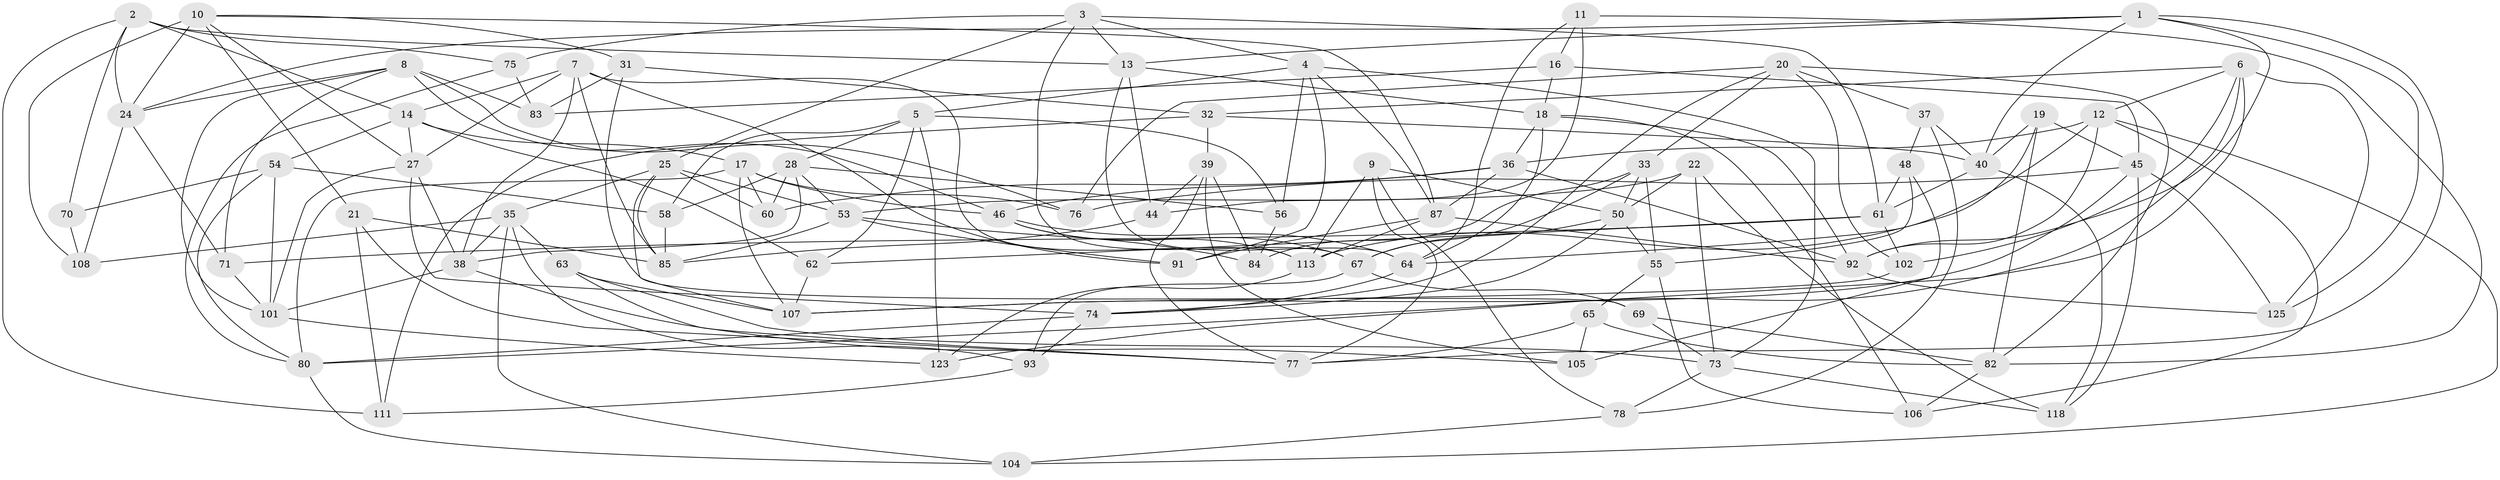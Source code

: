 // original degree distribution, {4: 1.0}
// Generated by graph-tools (version 1.1) at 2025/11/02/27/25 16:11:47]
// undirected, 81 vertices, 205 edges
graph export_dot {
graph [start="1"]
  node [color=gray90,style=filled];
  1 [super="+98"];
  2 [super="+94"];
  3 [super="+97"];
  4 [super="+127"];
  5 [super="+34"];
  6 [super="+29"];
  7 [super="+15"];
  8 [super="+72"];
  9;
  10 [super="+23"];
  11;
  12 [super="+57"];
  13 [super="+81"];
  14 [super="+26"];
  16;
  17 [super="+86"];
  18 [super="+43"];
  19;
  20 [super="+30"];
  21;
  22;
  24 [super="+51"];
  25 [super="+100"];
  27 [super="+47"];
  28 [super="+114"];
  31;
  32 [super="+49"];
  33 [super="+117"];
  35 [super="+68"];
  36 [super="+41"];
  37;
  38 [super="+90"];
  39 [super="+42"];
  40 [super="+52"];
  44;
  45 [super="+119"];
  46 [super="+79"];
  48;
  50 [super="+59"];
  53 [super="+95"];
  54 [super="+66"];
  55 [super="+121"];
  56;
  58;
  60;
  61 [super="+89"];
  62;
  63;
  64 [super="+88"];
  65;
  67 [super="+110"];
  69;
  70;
  71;
  73 [super="+103"];
  74 [super="+120"];
  75;
  76;
  77 [super="+99"];
  78;
  80 [super="+96"];
  82 [super="+126"];
  83;
  84;
  85 [super="+122"];
  87 [super="+109"];
  91;
  92 [super="+124"];
  93;
  101 [super="+116"];
  102;
  104;
  105;
  106;
  107 [super="+112"];
  108;
  111;
  113 [super="+115"];
  118;
  123;
  125;
  1 -- 40;
  1 -- 24;
  1 -- 125;
  1 -- 13;
  1 -- 77;
  1 -- 92;
  2 -- 75;
  2 -- 70;
  2 -- 13;
  2 -- 24;
  2 -- 14;
  2 -- 111;
  3 -- 25;
  3 -- 61;
  3 -- 75;
  3 -- 13;
  3 -- 67;
  3 -- 4;
  4 -- 91;
  4 -- 73;
  4 -- 56;
  4 -- 5;
  4 -- 87;
  5 -- 56;
  5 -- 28;
  5 -- 62;
  5 -- 58;
  5 -- 123;
  6 -- 125;
  6 -- 102;
  6 -- 123;
  6 -- 12;
  6 -- 80;
  6 -- 32;
  7 -- 38;
  7 -- 85;
  7 -- 91;
  7 -- 27;
  7 -- 14;
  7 -- 113;
  8 -- 71;
  8 -- 24;
  8 -- 83;
  8 -- 76;
  8 -- 101;
  8 -- 46;
  9 -- 77;
  9 -- 78;
  9 -- 50;
  9 -- 113;
  10 -- 31;
  10 -- 24;
  10 -- 108;
  10 -- 21;
  10 -- 27;
  10 -- 87;
  11 -- 82;
  11 -- 16;
  11 -- 44;
  11 -- 64;
  12 -- 92;
  12 -- 113;
  12 -- 104;
  12 -- 106;
  12 -- 36;
  13 -- 64;
  13 -- 44;
  13 -- 18;
  14 -- 54;
  14 -- 27;
  14 -- 62;
  14 -- 17;
  16 -- 83;
  16 -- 45;
  16 -- 18;
  17 -- 76;
  17 -- 107;
  17 -- 80;
  17 -- 60;
  17 -- 46;
  18 -- 106;
  18 -- 64;
  18 -- 92;
  18 -- 36;
  19 -- 40;
  19 -- 45;
  19 -- 82;
  19 -- 64;
  20 -- 37;
  20 -- 102;
  20 -- 76;
  20 -- 74;
  20 -- 33;
  20 -- 82;
  21 -- 111;
  21 -- 77;
  21 -- 85;
  22 -- 118;
  22 -- 50;
  22 -- 73;
  22 -- 53;
  24 -- 108;
  24 -- 71;
  25 -- 60;
  25 -- 107;
  25 -- 85;
  25 -- 53;
  25 -- 35;
  27 -- 74;
  27 -- 101;
  27 -- 38;
  28 -- 60;
  28 -- 53;
  28 -- 56;
  28 -- 58;
  28 -- 38;
  31 -- 69;
  31 -- 83;
  31 -- 32;
  32 -- 111;
  32 -- 40;
  32 -- 39 [weight=2];
  33 -- 55 [weight=2];
  33 -- 84;
  33 -- 50;
  33 -- 67;
  35 -- 93;
  35 -- 108;
  35 -- 104;
  35 -- 63;
  35 -- 38;
  36 -- 92;
  36 -- 60;
  36 -- 46;
  36 -- 87;
  37 -- 48;
  37 -- 78;
  37 -- 40;
  38 -- 105;
  38 -- 101;
  39 -- 105;
  39 -- 77;
  39 -- 84;
  39 -- 44;
  40 -- 118;
  40 -- 61;
  44 -- 85;
  45 -- 107;
  45 -- 76;
  45 -- 125;
  45 -- 118;
  46 -- 113;
  46 -- 67;
  46 -- 64;
  48 -- 61;
  48 -- 105;
  48 -- 55;
  50 -- 55;
  50 -- 67;
  50 -- 74;
  53 -- 91;
  53 -- 85;
  53 -- 84;
  54 -- 70 [weight=2];
  54 -- 58;
  54 -- 80;
  54 -- 101;
  55 -- 65;
  55 -- 106;
  56 -- 84;
  58 -- 85;
  61 -- 62;
  61 -- 102;
  61 -- 71;
  62 -- 107;
  63 -- 107;
  63 -- 73;
  63 -- 77;
  64 -- 74;
  65 -- 105;
  65 -- 77;
  65 -- 82;
  67 -- 93;
  67 -- 69;
  69 -- 82;
  69 -- 73;
  70 -- 108;
  71 -- 101;
  73 -- 118;
  73 -- 78;
  74 -- 80;
  74 -- 93;
  75 -- 80;
  75 -- 83;
  78 -- 104;
  80 -- 104;
  82 -- 106;
  87 -- 113;
  87 -- 92;
  87 -- 91;
  92 -- 125;
  93 -- 111;
  101 -- 123;
  102 -- 107;
  113 -- 123;
}
